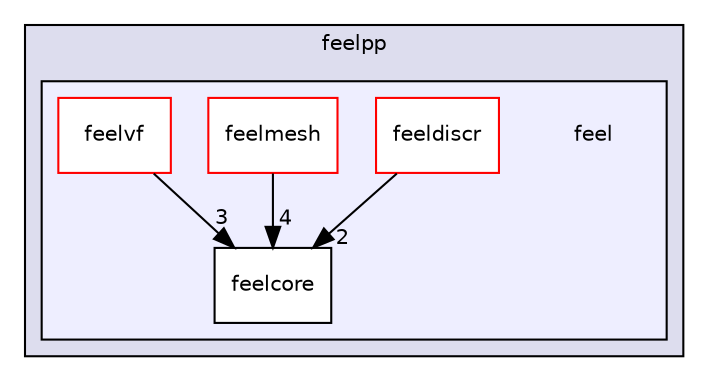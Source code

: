digraph "/home/runner/work/feelpp/feelpp/feelpp/feel" {
  compound=true
  node [ fontsize="10", fontname="Helvetica"];
  edge [ labelfontsize="10", labelfontname="Helvetica"];
  subgraph clusterdir_58d06d4a5699d8c5c3ef959b17fcd092 {
    graph [ bgcolor="#ddddee", pencolor="black", label="feelpp" fontname="Helvetica", fontsize="10", URL="dir_58d06d4a5699d8c5c3ef959b17fcd092.html"]
  subgraph clusterdir_a4c121e06ebcc119b041a36581d5d48a {
    graph [ bgcolor="#eeeeff", pencolor="black", label="" URL="dir_a4c121e06ebcc119b041a36581d5d48a.html"];
    dir_a4c121e06ebcc119b041a36581d5d48a [shape=plaintext label="feel"];
    dir_f953484fe51916b7b30cc3393ae061de [shape=box label="feelcore" color="black" fillcolor="white" style="filled" URL="dir_f953484fe51916b7b30cc3393ae061de.html"];
    dir_201afb6b72871638822819f2c834f547 [shape=box label="feeldiscr" color="red" fillcolor="white" style="filled" URL="dir_201afb6b72871638822819f2c834f547.html"];
    dir_a5cc16706b2f696b4aa39af29b07fbf0 [shape=box label="feelmesh" color="red" fillcolor="white" style="filled" URL="dir_a5cc16706b2f696b4aa39af29b07fbf0.html"];
    dir_3028df760d4718d3ad7450f123c25719 [shape=box label="feelvf" color="red" fillcolor="white" style="filled" URL="dir_3028df760d4718d3ad7450f123c25719.html"];
  }
  }
  dir_3028df760d4718d3ad7450f123c25719->dir_f953484fe51916b7b30cc3393ae061de [headlabel="3", labeldistance=1.5 headhref="dir_000005_000002.html"];
  dir_201afb6b72871638822819f2c834f547->dir_f953484fe51916b7b30cc3393ae061de [headlabel="2", labeldistance=1.5 headhref="dir_000004_000002.html"];
  dir_a5cc16706b2f696b4aa39af29b07fbf0->dir_f953484fe51916b7b30cc3393ae061de [headlabel="4", labeldistance=1.5 headhref="dir_000003_000002.html"];
}
